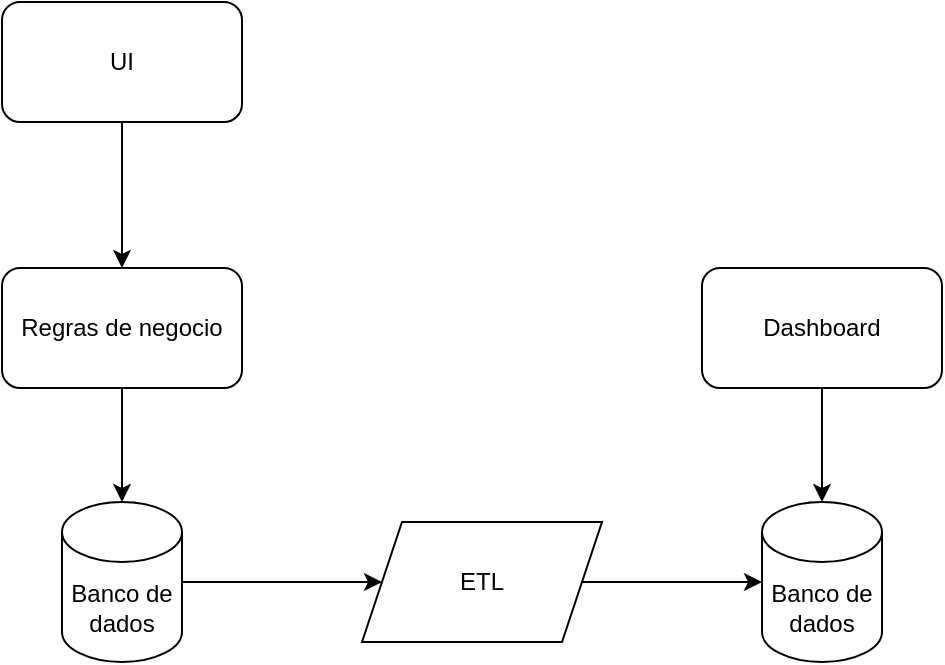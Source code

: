 <mxfile version="24.7.6" pages="5">
  <diagram name="Arquitetura MVA" id="5bNg66d_1KP1N2v1PFEV">
    <mxGraphModel dx="794" dy="832" grid="1" gridSize="10" guides="1" tooltips="1" connect="1" arrows="1" fold="1" page="1" pageScale="1" pageWidth="827" pageHeight="1169" math="0" shadow="0">
      <root>
        <mxCell id="0" />
        <mxCell id="1" parent="0" />
        <mxCell id="gMa93IN4ott24moZanHI-3" value="" style="edgeStyle=orthogonalEdgeStyle;rounded=0;orthogonalLoop=1;jettySize=auto;html=1;" parent="1" source="gMa93IN4ott24moZanHI-1" target="gMa93IN4ott24moZanHI-2" edge="1">
          <mxGeometry relative="1" as="geometry" />
        </mxCell>
        <mxCell id="gMa93IN4ott24moZanHI-1" value="UI" style="rounded=1;whiteSpace=wrap;html=1;" parent="1" vertex="1">
          <mxGeometry x="80" y="400" width="120" height="60" as="geometry" />
        </mxCell>
        <mxCell id="gMa93IN4ott24moZanHI-2" value="Regras de negocio" style="rounded=1;whiteSpace=wrap;html=1;" parent="1" vertex="1">
          <mxGeometry x="80" y="533" width="120" height="60" as="geometry" />
        </mxCell>
        <mxCell id="gMa93IN4ott24moZanHI-7" style="edgeStyle=orthogonalEdgeStyle;rounded=0;orthogonalLoop=1;jettySize=auto;html=1;entryX=0;entryY=0.5;entryDx=0;entryDy=0;" parent="1" source="gMa93IN4ott24moZanHI-4" target="gMa93IN4ott24moZanHI-6" edge="1">
          <mxGeometry relative="1" as="geometry" />
        </mxCell>
        <mxCell id="gMa93IN4ott24moZanHI-4" value="Banco de dados" style="shape=cylinder3;whiteSpace=wrap;html=1;boundedLbl=1;backgroundOutline=1;size=15;" parent="1" vertex="1">
          <mxGeometry x="110" y="650" width="60" height="80" as="geometry" />
        </mxCell>
        <mxCell id="gMa93IN4ott24moZanHI-5" style="edgeStyle=orthogonalEdgeStyle;rounded=0;orthogonalLoop=1;jettySize=auto;html=1;entryX=0.5;entryY=0;entryDx=0;entryDy=0;entryPerimeter=0;" parent="1" source="gMa93IN4ott24moZanHI-2" target="gMa93IN4ott24moZanHI-4" edge="1">
          <mxGeometry relative="1" as="geometry" />
        </mxCell>
        <mxCell id="gMa93IN4ott24moZanHI-6" value="ETL" style="shape=parallelogram;perimeter=parallelogramPerimeter;whiteSpace=wrap;html=1;fixedSize=1;" parent="1" vertex="1">
          <mxGeometry x="260" y="660" width="120" height="60" as="geometry" />
        </mxCell>
        <mxCell id="gMa93IN4ott24moZanHI-8" value="Banco de dados" style="shape=cylinder3;whiteSpace=wrap;html=1;boundedLbl=1;backgroundOutline=1;size=15;" parent="1" vertex="1">
          <mxGeometry x="460" y="650" width="60" height="80" as="geometry" />
        </mxCell>
        <mxCell id="gMa93IN4ott24moZanHI-9" style="edgeStyle=orthogonalEdgeStyle;rounded=0;orthogonalLoop=1;jettySize=auto;html=1;entryX=0;entryY=0.5;entryDx=0;entryDy=0;entryPerimeter=0;" parent="1" source="gMa93IN4ott24moZanHI-6" target="gMa93IN4ott24moZanHI-8" edge="1">
          <mxGeometry relative="1" as="geometry" />
        </mxCell>
        <mxCell id="gMa93IN4ott24moZanHI-10" value="Dashboard" style="rounded=1;whiteSpace=wrap;html=1;" parent="1" vertex="1">
          <mxGeometry x="430" y="533" width="120" height="60" as="geometry" />
        </mxCell>
        <mxCell id="gMa93IN4ott24moZanHI-11" style="edgeStyle=orthogonalEdgeStyle;rounded=0;orthogonalLoop=1;jettySize=auto;html=1;entryX=0.5;entryY=0;entryDx=0;entryDy=0;entryPerimeter=0;" parent="1" source="gMa93IN4ott24moZanHI-10" target="gMa93IN4ott24moZanHI-8" edge="1">
          <mxGeometry relative="1" as="geometry" />
        </mxCell>
      </root>
    </mxGraphModel>
  </diagram>
  <diagram id="0597qY3Wx5wdcDHik8IY" name="Arquitetura_solucao">
    <mxGraphModel dx="4284" dy="1402" grid="1" gridSize="10" guides="1" tooltips="1" connect="1" arrows="1" fold="1" page="1" pageScale="1" pageWidth="827" pageHeight="1169" math="0" shadow="0">
      <root>
        <mxCell id="0" />
        <mxCell id="1" parent="0" />
        <mxCell id="30Ih9qKEzhyv6yik6POB-4" style="edgeStyle=orthogonalEdgeStyle;rounded=0;orthogonalLoop=1;jettySize=auto;html=1;entryX=0.5;entryY=1;entryDx=0;entryDy=0;" edge="1" parent="1" source="PYqQQjlrAeIdo_GwGyhP-2" target="whmhVr6h3UjvI8QpkSyX-1">
          <mxGeometry relative="1" as="geometry" />
        </mxCell>
        <mxCell id="30Ih9qKEzhyv6yik6POB-5" style="edgeStyle=orthogonalEdgeStyle;rounded=0;orthogonalLoop=1;jettySize=auto;html=1;entryX=0.25;entryY=0;entryDx=0;entryDy=0;" edge="1" parent="1" source="PYqQQjlrAeIdo_GwGyhP-2" target="PYqQQjlrAeIdo_GwGyhP-13">
          <mxGeometry relative="1" as="geometry">
            <Array as="points">
              <mxPoint x="-280" y="440" />
              <mxPoint x="-280" y="440" />
            </Array>
          </mxGeometry>
        </mxCell>
        <mxCell id="30Ih9qKEzhyv6yik6POB-7" value="/api" style="edgeLabel;html=1;align=center;verticalAlign=middle;resizable=0;points=[];" vertex="1" connectable="0" parent="30Ih9qKEzhyv6yik6POB-5">
          <mxGeometry x="-0.518" y="1" relative="1" as="geometry">
            <mxPoint as="offset" />
          </mxGeometry>
        </mxCell>
        <mxCell id="PYqQQjlrAeIdo_GwGyhP-2" value="Web APP" style="rounded=1;whiteSpace=wrap;html=1;" parent="1" vertex="1">
          <mxGeometry x="-310" y="350" width="120" height="60" as="geometry" />
        </mxCell>
        <mxCell id="PYqQQjlrAeIdo_GwGyhP-3" value="Backend" style="rounded=1;whiteSpace=wrap;html=1;" parent="1" vertex="1">
          <mxGeometry x="80" y="533" width="120" height="60" as="geometry" />
        </mxCell>
        <mxCell id="PYqQQjlrAeIdo_GwGyhP-4" style="edgeStyle=orthogonalEdgeStyle;rounded=0;orthogonalLoop=1;jettySize=auto;html=1;entryX=0;entryY=0.5;entryDx=0;entryDy=0;" parent="1" source="PYqQQjlrAeIdo_GwGyhP-5" target="PYqQQjlrAeIdo_GwGyhP-7" edge="1">
          <mxGeometry relative="1" as="geometry" />
        </mxCell>
        <mxCell id="PYqQQjlrAeIdo_GwGyhP-5" value="Banco de dados" style="shape=cylinder3;whiteSpace=wrap;html=1;boundedLbl=1;backgroundOutline=1;size=15;" parent="1" vertex="1">
          <mxGeometry x="110" y="650" width="60" height="80" as="geometry" />
        </mxCell>
        <mxCell id="PYqQQjlrAeIdo_GwGyhP-6" style="edgeStyle=orthogonalEdgeStyle;rounded=0;orthogonalLoop=1;jettySize=auto;html=1;entryX=0.5;entryY=0;entryDx=0;entryDy=0;entryPerimeter=0;" parent="1" source="PYqQQjlrAeIdo_GwGyhP-3" target="PYqQQjlrAeIdo_GwGyhP-5" edge="1">
          <mxGeometry relative="1" as="geometry" />
        </mxCell>
        <mxCell id="PYqQQjlrAeIdo_GwGyhP-7" value="ETL" style="shape=parallelogram;perimeter=parallelogramPerimeter;whiteSpace=wrap;html=1;fixedSize=1;" parent="1" vertex="1">
          <mxGeometry x="260" y="660" width="120" height="60" as="geometry" />
        </mxCell>
        <mxCell id="PYqQQjlrAeIdo_GwGyhP-8" value="Banco de dados" style="shape=cylinder3;whiteSpace=wrap;html=1;boundedLbl=1;backgroundOutline=1;size=15;" parent="1" vertex="1">
          <mxGeometry x="460" y="650" width="60" height="80" as="geometry" />
        </mxCell>
        <mxCell id="PYqQQjlrAeIdo_GwGyhP-9" style="edgeStyle=orthogonalEdgeStyle;rounded=0;orthogonalLoop=1;jettySize=auto;html=1;entryX=0;entryY=0.5;entryDx=0;entryDy=0;entryPerimeter=0;" parent="1" source="PYqQQjlrAeIdo_GwGyhP-7" target="PYqQQjlrAeIdo_GwGyhP-8" edge="1">
          <mxGeometry relative="1" as="geometry" />
        </mxCell>
        <mxCell id="PYqQQjlrAeIdo_GwGyhP-10" value="Dashboard" style="rounded=1;whiteSpace=wrap;html=1;" parent="1" vertex="1">
          <mxGeometry x="430" y="533" width="120" height="60" as="geometry" />
        </mxCell>
        <mxCell id="PYqQQjlrAeIdo_GwGyhP-11" style="edgeStyle=orthogonalEdgeStyle;rounded=0;orthogonalLoop=1;jettySize=auto;html=1;entryX=0.5;entryY=0;entryDx=0;entryDy=0;entryPerimeter=0;" parent="1" source="PYqQQjlrAeIdo_GwGyhP-10" target="PYqQQjlrAeIdo_GwGyhP-8" edge="1">
          <mxGeometry relative="1" as="geometry" />
        </mxCell>
        <mxCell id="30Ih9qKEzhyv6yik6POB-8" style="edgeStyle=orthogonalEdgeStyle;rounded=0;orthogonalLoop=1;jettySize=auto;html=1;entryX=0;entryY=0.5;entryDx=0;entryDy=0;" edge="1" parent="1" source="PYqQQjlrAeIdo_GwGyhP-12" target="PYqQQjlrAeIdo_GwGyhP-3">
          <mxGeometry relative="1" as="geometry" />
        </mxCell>
        <mxCell id="PYqQQjlrAeIdo_GwGyhP-12" value="API Gateway" style="rounded=1;whiteSpace=wrap;html=1;" parent="1" vertex="1">
          <mxGeometry x="-120" y="533" width="120" height="60" as="geometry" />
        </mxCell>
        <mxCell id="PYqQQjlrAeIdo_GwGyhP-18" style="edgeStyle=orthogonalEdgeStyle;rounded=0;orthogonalLoop=1;jettySize=auto;html=1;entryX=0;entryY=0.5;entryDx=0;entryDy=0;" parent="1" source="PYqQQjlrAeIdo_GwGyhP-13" target="PYqQQjlrAeIdo_GwGyhP-12" edge="1">
          <mxGeometry relative="1" as="geometry" />
        </mxCell>
        <mxCell id="whmhVr6h3UjvI8QpkSyX-5" value="" style="edgeStyle=orthogonalEdgeStyle;rounded=0;orthogonalLoop=1;jettySize=auto;html=1;startArrow=classic;startFill=1;endArrow=none;endFill=0;" edge="1" parent="1" source="PYqQQjlrAeIdo_GwGyhP-13" target="whmhVr6h3UjvI8QpkSyX-4">
          <mxGeometry relative="1" as="geometry" />
        </mxCell>
        <mxCell id="30Ih9qKEzhyv6yik6POB-3" style="edgeStyle=orthogonalEdgeStyle;rounded=0;orthogonalLoop=1;jettySize=auto;html=1;entryX=0.5;entryY=1;entryDx=0;entryDy=0;" edge="1" parent="1" source="PYqQQjlrAeIdo_GwGyhP-13" target="PYqQQjlrAeIdo_GwGyhP-2">
          <mxGeometry relative="1" as="geometry" />
        </mxCell>
        <mxCell id="30Ih9qKEzhyv6yik6POB-6" value="/index" style="edgeLabel;html=1;align=center;verticalAlign=middle;resizable=0;points=[];" vertex="1" connectable="0" parent="30Ih9qKEzhyv6yik6POB-3">
          <mxGeometry x="-0.16" y="2" relative="1" as="geometry">
            <mxPoint as="offset" />
          </mxGeometry>
        </mxCell>
        <mxCell id="PYqQQjlrAeIdo_GwGyhP-13" value="CDN" style="rounded=1;whiteSpace=wrap;html=1;" parent="1" vertex="1">
          <mxGeometry x="-310" y="533" width="120" height="60" as="geometry" />
        </mxCell>
        <mxCell id="PYqQQjlrAeIdo_GwGyhP-22" value="Pag Estática" style="shape=cylinder3;whiteSpace=wrap;html=1;boundedLbl=1;backgroundOutline=1;size=15;" parent="1" vertex="1">
          <mxGeometry x="-210" y="330" width="60" height="80" as="geometry" />
        </mxCell>
        <mxCell id="whmhVr6h3UjvI8QpkSyX-1" value="OAM" style="rounded=1;whiteSpace=wrap;html=1;" vertex="1" parent="1">
          <mxGeometry x="-310" y="200" width="120" height="60" as="geometry" />
        </mxCell>
        <mxCell id="whmhVr6h3UjvI8QpkSyX-3" value="" style="sketch=0;outlineConnect=0;fontColor=#232F3E;gradientColor=none;fillColor=#232F3D;strokeColor=none;dashed=0;verticalLabelPosition=bottom;verticalAlign=top;align=center;html=1;fontSize=12;fontStyle=0;aspect=fixed;pointerEvents=1;shape=mxgraph.aws4.user;" vertex="1" parent="1">
          <mxGeometry x="-750" y="524" width="78" height="78" as="geometry" />
        </mxCell>
        <mxCell id="whmhVr6h3UjvI8QpkSyX-4" value="DNS" style="whiteSpace=wrap;html=1;rounded=1;" vertex="1" parent="1">
          <mxGeometry x="-510" y="533" width="120" height="60" as="geometry" />
        </mxCell>
        <mxCell id="whmhVr6h3UjvI8QpkSyX-7" value="" style="sketch=0;pointerEvents=1;shadow=0;dashed=0;html=1;strokeColor=none;fillColor=#232F3D;labelPosition=center;verticalLabelPosition=bottom;verticalAlign=top;outlineConnect=0;align=center;shape=mxgraph.office.devices.lcd_monitor;" vertex="1" parent="1">
          <mxGeometry x="-678" y="563" width="48" height="39" as="geometry" />
        </mxCell>
        <mxCell id="whmhVr6h3UjvI8QpkSyX-8" value="" style="endArrow=classic;html=1;rounded=0;entryX=0;entryY=0.498;entryDx=0;entryDy=0;entryPerimeter=0;" edge="1" parent="1" target="whmhVr6h3UjvI8QpkSyX-4">
          <mxGeometry width="50" height="50" relative="1" as="geometry">
            <mxPoint x="-632" y="563" as="sourcePoint" />
            <mxPoint x="-522" y="563" as="targetPoint" />
          </mxGeometry>
        </mxCell>
      </root>
    </mxGraphModel>
  </diagram>
  <diagram id="jjgsl77CrhhyskahdPDM" name="Arquitetura Tecnologia">
    <mxGraphModel dx="5111" dy="2571" grid="1" gridSize="10" guides="1" tooltips="1" connect="1" arrows="1" fold="1" page="1" pageScale="1" pageWidth="827" pageHeight="1169" math="0" shadow="0">
      <root>
        <mxCell id="0" />
        <mxCell id="1" parent="0" />
        <mxCell id="0eNNnOCSaVzzOWmKwxxG-2" value="" style="rounded=1;whiteSpace=wrap;html=1;fillColor=none;" vertex="1" parent="1">
          <mxGeometry x="-530" y="-260" width="1160" height="960" as="geometry" />
        </mxCell>
        <mxCell id="0eNNnOCSaVzzOWmKwxxG-5" value="" style="rounded=1;whiteSpace=wrap;html=1;fillColor=none;dashed=1;strokeColor=#6c8ebf;" vertex="1" parent="1">
          <mxGeometry x="129" y="96" width="450" height="250" as="geometry" />
        </mxCell>
        <mxCell id="0eNNnOCSaVzzOWmKwxxG-6" value="" style="rounded=1;whiteSpace=wrap;html=1;fillColor=none;dashed=1;strokeColor=#6c8ebf;" vertex="1" parent="1">
          <mxGeometry x="-265" y="125" width="190" height="210" as="geometry" />
        </mxCell>
        <mxCell id="0eNNnOCSaVzzOWmKwxxG-7" value="vnet" style="text;html=1;align=center;verticalAlign=middle;whiteSpace=wrap;rounded=0;" vertex="1" parent="1">
          <mxGeometry x="-197.5" y="139" width="60" height="30" as="geometry" />
        </mxCell>
        <mxCell id="0eNNnOCSaVzzOWmKwxxG-8" value="" style="rounded=1;whiteSpace=wrap;html=1;fillColor=none;dashed=1;strokeColor=#6c8ebf;" vertex="1" parent="1">
          <mxGeometry x="-262.5" y="-127.5" width="190" height="210" as="geometry" />
        </mxCell>
        <mxCell id="0eNNnOCSaVzzOWmKwxxG-10" value="" style="rounded=1;whiteSpace=wrap;html=1;fillColor=#e1d5e7;strokeColor=#9673a6;sketch=1;curveFitting=1;jiggle=2;" vertex="1" parent="1">
          <mxGeometry x="207" y="172" width="240" height="130" as="geometry" />
        </mxCell>
        <mxCell id="0eNNnOCSaVzzOWmKwxxG-11" style="edgeStyle=orthogonalEdgeStyle;rounded=0;orthogonalLoop=1;jettySize=auto;html=1;entryX=0;entryY=0.5;entryDx=0;entryDy=0;" edge="1" parent="1" source="0eNNnOCSaVzzOWmKwxxG-12" target="0eNNnOCSaVzzOWmKwxxG-83">
          <mxGeometry relative="1" as="geometry" />
        </mxCell>
        <mxCell id="0eNNnOCSaVzzOWmKwxxG-12" value="" style="html=1;verticalLabelPosition=bottom;align=center;labelBackgroundColor=#ffffff;verticalAlign=top;strokeWidth=2;strokeColor=#000000;shadow=0;dashed=0;shape=mxgraph.ios7.icons.monitor;sketch=1;curveFitting=1;jiggle=2;" vertex="1" parent="1">
          <mxGeometry x="-872" y="217.5" width="50" height="40" as="geometry" />
        </mxCell>
        <mxCell id="0eNNnOCSaVzzOWmKwxxG-19" value="OMB Backend" style="rounded=1;whiteSpace=wrap;html=1;sketch=1;curveFitting=1;jiggle=2;aspect=fixed;" vertex="1" parent="1">
          <mxGeometry x="288.68" y="222" width="78.32" height="47" as="geometry" />
        </mxCell>
        <mxCell id="0eNNnOCSaVzzOWmKwxxG-54" value="" style="shape=actor;whiteSpace=wrap;html=1;sketch=1;curveFitting=1;jiggle=2;" vertex="1" parent="1">
          <mxGeometry x="-902" y="200" width="40" height="60" as="geometry" />
        </mxCell>
        <mxCell id="0eNNnOCSaVzzOWmKwxxG-60" style="edgeStyle=orthogonalEdgeStyle;rounded=0;orthogonalLoop=1;jettySize=auto;html=1;" edge="1" parent="1" source="0eNNnOCSaVzzOWmKwxxG-19" target="31UCJPqAOK6WNEByHfiC-1">
          <mxGeometry relative="1" as="geometry">
            <mxPoint x="499.021" y="245.503" as="targetPoint" />
          </mxGeometry>
        </mxCell>
        <mxCell id="0eNNnOCSaVzzOWmKwxxG-67" value="" style="image;aspect=fixed;html=1;points=[];align=center;fontSize=12;image=img/lib/azure2/compute/Kubernetes_Services.svg;" vertex="1" parent="1">
          <mxGeometry x="129" y="166" width="68" height="60" as="geometry" />
        </mxCell>
        <mxCell id="0eNNnOCSaVzzOWmKwxxG-68" value="aks-ms" style="text;html=1;align=center;verticalAlign=middle;whiteSpace=wrap;rounded=0;fontStyle=1" vertex="1" parent="1">
          <mxGeometry x="270" y="172" width="72" height="30" as="geometry" />
        </mxCell>
        <mxCell id="0eNNnOCSaVzzOWmKwxxG-73" style="edgeStyle=orthogonalEdgeStyle;rounded=0;orthogonalLoop=1;jettySize=auto;html=1;entryX=0;entryY=0.5;entryDx=0;entryDy=0;sketch=1;curveFitting=1;jiggle=2;" edge="1" parent="1" source="0eNNnOCSaVzzOWmKwxxG-74" target="0eNNnOCSaVzzOWmKwxxG-10">
          <mxGeometry relative="1" as="geometry">
            <Array as="points">
              <mxPoint x="207" y="231" />
            </Array>
          </mxGeometry>
        </mxCell>
        <mxCell id="0eNNnOCSaVzzOWmKwxxG-74" value="APIM" style="image;aspect=fixed;html=1;points=[];align=center;fontSize=12;image=img/lib/azure2/app_services/API_Management_Services.svg;" vertex="1" parent="1">
          <mxGeometry x="-200" y="201" width="65" height="60" as="geometry" />
        </mxCell>
        <mxCell id="0eNNnOCSaVzzOWmKwxxG-75" value="&lt;span style=&quot;text-wrap: wrap; background-color: rgb(251, 251, 251);&quot;&gt;Web&lt;/span&gt;" style="image;sketch=0;aspect=fixed;html=1;points=[];align=center;fontSize=12;image=img/lib/mscae/BlobBlock.svg;" vertex="1" parent="1">
          <mxGeometry x="-201.43" y="-67.5" width="67.86" height="57" as="geometry" />
        </mxCell>
        <mxCell id="0eNNnOCSaVzzOWmKwxxG-77" value="vnet" style="text;html=1;align=center;verticalAlign=middle;whiteSpace=wrap;rounded=0;" vertex="1" parent="1">
          <mxGeometry x="-201.43" y="-122.5" width="60" height="30" as="geometry" />
        </mxCell>
        <mxCell id="0eNNnOCSaVzzOWmKwxxG-78" value="Oauth" style="image;aspect=fixed;html=1;points=[];align=center;fontSize=12;image=img/lib/azure2/identity/Managed_Identities.svg;" vertex="1" parent="1">
          <mxGeometry x="-520" y="354" width="68" height="66" as="geometry" />
        </mxCell>
        <mxCell id="0eNNnOCSaVzzOWmKwxxG-80" value="" style="shape=image;verticalLabelPosition=bottom;labelBackgroundColor=default;verticalAlign=top;aspect=fixed;imageAspect=0;image=https://www.svgrepo.com/show/353464/azure.svg;" vertex="1" parent="1">
          <mxGeometry x="40" y="-250" width="80" height="80" as="geometry" />
        </mxCell>
        <mxCell id="0eNNnOCSaVzzOWmKwxxG-81" value="Cliente" style="text;html=1;align=center;verticalAlign=middle;whiteSpace=wrap;rounded=0;" vertex="1" parent="1">
          <mxGeometry x="-885" y="267" width="60" height="30" as="geometry" />
        </mxCell>
        <mxCell id="0eNNnOCSaVzzOWmKwxxG-83" value="" style="shape=image;verticalLabelPosition=bottom;labelBackgroundColor=default;verticalAlign=top;aspect=fixed;imageAspect=0;image=https://journeyofthegeekcom.files.wordpress.com/2019/11/azure-dns.png;" vertex="1" parent="1">
          <mxGeometry x="-600" y="216" width="42" height="42" as="geometry" />
        </mxCell>
        <mxCell id="0eNNnOCSaVzzOWmKwxxG-84" style="edgeStyle=orthogonalEdgeStyle;rounded=0;orthogonalLoop=1;jettySize=auto;html=1;sketch=1;curveFitting=1;jiggle=2;" edge="1" parent="1" target="0eNNnOCSaVzzOWmKwxxG-75">
          <mxGeometry relative="1" as="geometry">
            <mxPoint x="-167" y="210" as="sourcePoint" />
          </mxGeometry>
        </mxCell>
        <mxCell id="0eNNnOCSaVzzOWmKwxxG-85" value="Front Door" style="image;aspect=fixed;html=1;points=[];align=center;fontSize=12;image=img/lib/azure2/networking/Front_Doors.svg;" vertex="1" parent="1">
          <mxGeometry x="-430" y="206.5" width="68" height="60" as="geometry" />
        </mxCell>
        <mxCell id="0eNNnOCSaVzzOWmKwxxG-86" style="edgeStyle=orthogonalEdgeStyle;rounded=0;orthogonalLoop=1;jettySize=auto;html=1;entryX=0.036;entryY=0.514;entryDx=0;entryDy=0;entryPerimeter=0;sketch=1;curveFitting=1;jiggle=2;" edge="1" parent="1" source="0eNNnOCSaVzzOWmKwxxG-83" target="0eNNnOCSaVzzOWmKwxxG-85">
          <mxGeometry relative="1" as="geometry" />
        </mxCell>
        <mxCell id="0eNNnOCSaVzzOWmKwxxG-87" style="edgeStyle=orthogonalEdgeStyle;rounded=0;orthogonalLoop=1;jettySize=auto;html=1;entryX=0.03;entryY=0.585;entryDx=0;entryDy=0;entryPerimeter=0;sketch=1;curveFitting=1;jiggle=2;" edge="1" parent="1" source="0eNNnOCSaVzzOWmKwxxG-85" target="0eNNnOCSaVzzOWmKwxxG-74">
          <mxGeometry relative="1" as="geometry" />
        </mxCell>
        <mxCell id="0eNNnOCSaVzzOWmKwxxG-92" value="Monitor" style="image;aspect=fixed;html=1;points=[];align=center;fontSize=12;image=img/lib/azure2/management_governance/Monitor.svg;" vertex="1" parent="1">
          <mxGeometry x="-520" y="460" width="64" height="64" as="geometry" />
        </mxCell>
        <mxCell id="0eNNnOCSaVzzOWmKwxxG-93" value="" style="rounded=0;whiteSpace=wrap;html=1;gradientColor=none;" vertex="1" parent="1">
          <mxGeometry x="680" y="-80" width="470" height="630" as="geometry" />
        </mxCell>
        <mxCell id="0eNNnOCSaVzzOWmKwxxG-94" value="" style="group" vertex="1" connectable="0" parent="1">
          <mxGeometry x="716" y="-40" width="70" height="42.5" as="geometry" />
        </mxCell>
        <mxCell id="0eNNnOCSaVzzOWmKwxxG-95" value="" style="rounded=1;whiteSpace=wrap;html=1;fillColor=none;dashed=1;strokeColor=#6c8ebf;" vertex="1" parent="0eNNnOCSaVzzOWmKwxxG-94">
          <mxGeometry width="70" height="42.5" as="geometry" />
        </mxCell>
        <mxCell id="0eNNnOCSaVzzOWmKwxxG-96" value="vnet" style="text;html=1;align=center;verticalAlign=middle;whiteSpace=wrap;rounded=0;" vertex="1" parent="0eNNnOCSaVzzOWmKwxxG-94">
          <mxGeometry x="5" y="7.5" width="60" height="30" as="geometry" />
        </mxCell>
        <mxCell id="0eNNnOCSaVzzOWmKwxxG-97" value="Virtual Network: Redes virtuais no Azure que isolam e protegem diferentes componentes do sistema." style="text;html=1;align=center;verticalAlign=middle;whiteSpace=wrap;rounded=0;" vertex="1" parent="1">
          <mxGeometry x="820" y="-33" width="280" height="30" as="geometry" />
        </mxCell>
        <mxCell id="0eNNnOCSaVzzOWmKwxxG-99" value="AKS" style="image;aspect=fixed;html=1;points=[];align=center;fontSize=12;image=img/lib/azure2/compute/Kubernetes_Services.svg;" vertex="1" parent="1">
          <mxGeometry x="733.2" y="16" width="47.6" height="42" as="geometry" />
        </mxCell>
        <mxCell id="0eNNnOCSaVzzOWmKwxxG-101" value="Front Door" style="image;aspect=fixed;html=1;points=[];align=center;fontSize=12;image=img/lib/azure2/networking/Front_Doors.svg;" vertex="1" parent="1">
          <mxGeometry x="735.46" y="280" width="45.34" height="40" as="geometry" />
        </mxCell>
        <mxCell id="0eNNnOCSaVzzOWmKwxxG-102" value="Oauth" style="image;aspect=fixed;html=1;points=[];align=center;fontSize=12;image=img/lib/azure2/identity/Managed_Identities.svg;" vertex="1" parent="1">
          <mxGeometry x="731.76" y="187" width="50.48" height="49" as="geometry" />
        </mxCell>
        <mxCell id="0eNNnOCSaVzzOWmKwxxG-103" value="Monitor" style="image;aspect=fixed;html=1;points=[];align=center;fontSize=12;image=img/lib/azure2/management_governance/Monitor.svg;" vertex="1" parent="1">
          <mxGeometry x="733.2" y="360" width="47" height="47" as="geometry" />
        </mxCell>
        <mxCell id="0eNNnOCSaVzzOWmKwxxG-104" value="APIM" style="image;aspect=fixed;html=1;points=[];align=center;fontSize=12;image=img/lib/azure2/app_services/API_Management_Services.svg;" vertex="1" parent="1">
          <mxGeometry x="733.76" y="450" width="48.75" height="45" as="geometry" />
        </mxCell>
        <mxCell id="0eNNnOCSaVzzOWmKwxxG-105" value="&lt;span style=&quot;text-wrap: wrap; background-color: rgb(251, 251, 251);&quot;&gt;Blob Storage&lt;/span&gt;" style="image;sketch=0;aspect=fixed;html=1;points=[];align=center;fontSize=12;image=img/lib/mscae/BlobBlock.svg;" vertex="1" parent="1">
          <mxGeometry x="735.46" y="96" width="47.62" height="40" as="geometry" />
        </mxCell>
        <mxCell id="0eNNnOCSaVzzOWmKwxxG-106" value="Azure API Management: Serviço de gerenciamento de APIs que expõe e protege as APIs para os clientes." style="text;html=1;align=center;verticalAlign=middle;whiteSpace=wrap;rounded=0;" vertex="1" parent="1">
          <mxGeometry x="820" y="465" width="290" height="30" as="geometry" />
        </mxCell>
        <mxCell id="0eNNnOCSaVzzOWmKwxxG-107" value="Serviço do Azure que distribui o tráfego e fornece alta disponibilidade." style="text;html=1;align=center;verticalAlign=middle;whiteSpace=wrap;rounded=0;" vertex="1" parent="1">
          <mxGeometry x="830" y="304" width="280" height="30" as="geometry" />
        </mxCell>
        <mxCell id="0eNNnOCSaVzzOWmKwxxG-108" value="Protocolo utilizado para autenticação segura dos usuários." style="text;html=1;align=center;verticalAlign=middle;whiteSpace=wrap;rounded=0;" vertex="1" parent="1">
          <mxGeometry x="810" y="202" width="290" height="30" as="geometry" />
        </mxCell>
        <mxCell id="0eNNnOCSaVzzOWmKwxxG-109" value="Serviço de monitoramento e análise que coleta métricas e logs para garantir a saúde e o desempenho dos aplicativos e da infraestrutura." style="text;html=1;align=center;verticalAlign=middle;whiteSpace=wrap;rounded=0;" vertex="1" parent="1">
          <mxGeometry x="830" y="377" width="280" height="30" as="geometry" />
        </mxCell>
        <mxCell id="0eNNnOCSaVzzOWmKwxxG-110" value="Azure Kubernetes Service: Cluster de Kubernetes no Azure." style="text;html=1;align=center;verticalAlign=middle;whiteSpace=wrap;rounded=0;" vertex="1" parent="1">
          <mxGeometry x="810" y="28" width="310" height="30" as="geometry" />
        </mxCell>
        <mxCell id="0eNNnOCSaVzzOWmKwxxG-111" value="Storage onde o site está de forma estatica." style="text;html=1;align=center;verticalAlign=middle;whiteSpace=wrap;rounded=0;" vertex="1" parent="1">
          <mxGeometry x="833.7" y="111" width="290" height="30" as="geometry" />
        </mxCell>
        <mxCell id="31UCJPqAOK6WNEByHfiC-1" value="Banco de dados" style="image;aspect=fixed;html=1;points=[];align=center;fontSize=12;image=img/lib/azure2/databases/Azure_Database_PostgreSQL_Server.svg;" vertex="1" parent="1">
          <mxGeometry x="303" y="431" width="48" height="64" as="geometry" />
        </mxCell>
      </root>
    </mxGraphModel>
  </diagram>
  <diagram name="Arquitetura MVA" id="Rg-FuNA3atj96rcHJv9B">
    <mxGraphModel dx="794" dy="832" grid="1" gridSize="10" guides="1" tooltips="1" connect="1" arrows="1" fold="1" page="1" pageScale="1" pageWidth="827" pageHeight="1169" math="0" shadow="0">
      <root>
        <mxCell id="0" />
        <mxCell id="1" parent="0" />
        <mxCell id="gMa93IN4ott24moZanHI-3" value="" style="edgeStyle=orthogonalEdgeStyle;rounded=0;orthogonalLoop=1;jettySize=auto;html=1;" parent="1" source="gMa93IN4ott24moZanHI-1" target="gMa93IN4ott24moZanHI-2" edge="1">
          <mxGeometry relative="1" as="geometry" />
        </mxCell>
        <mxCell id="gMa93IN4ott24moZanHI-1" value="UI" style="rounded=1;whiteSpace=wrap;html=1;" parent="1" vertex="1">
          <mxGeometry x="80" y="400" width="120" height="60" as="geometry" />
        </mxCell>
        <mxCell id="gMa93IN4ott24moZanHI-2" value="Regras de negocio" style="rounded=1;whiteSpace=wrap;html=1;" parent="1" vertex="1">
          <mxGeometry x="80" y="533" width="120" height="60" as="geometry" />
        </mxCell>
        <mxCell id="gMa93IN4ott24moZanHI-7" style="edgeStyle=orthogonalEdgeStyle;rounded=0;orthogonalLoop=1;jettySize=auto;html=1;entryX=0;entryY=0.5;entryDx=0;entryDy=0;" parent="1" source="gMa93IN4ott24moZanHI-4" target="gMa93IN4ott24moZanHI-6" edge="1">
          <mxGeometry relative="1" as="geometry" />
        </mxCell>
        <mxCell id="gMa93IN4ott24moZanHI-4" value="Banco de dados" style="shape=cylinder3;whiteSpace=wrap;html=1;boundedLbl=1;backgroundOutline=1;size=15;" parent="1" vertex="1">
          <mxGeometry x="110" y="650" width="60" height="80" as="geometry" />
        </mxCell>
        <mxCell id="gMa93IN4ott24moZanHI-5" style="edgeStyle=orthogonalEdgeStyle;rounded=0;orthogonalLoop=1;jettySize=auto;html=1;entryX=0.5;entryY=0;entryDx=0;entryDy=0;entryPerimeter=0;" parent="1" source="gMa93IN4ott24moZanHI-2" target="gMa93IN4ott24moZanHI-4" edge="1">
          <mxGeometry relative="1" as="geometry" />
        </mxCell>
        <mxCell id="gMa93IN4ott24moZanHI-6" value="ETL" style="shape=parallelogram;perimeter=parallelogramPerimeter;whiteSpace=wrap;html=1;fixedSize=1;" parent="1" vertex="1">
          <mxGeometry x="260" y="660" width="120" height="60" as="geometry" />
        </mxCell>
        <mxCell id="gMa93IN4ott24moZanHI-8" value="Banco de dados" style="shape=cylinder3;whiteSpace=wrap;html=1;boundedLbl=1;backgroundOutline=1;size=15;" parent="1" vertex="1">
          <mxGeometry x="460" y="650" width="60" height="80" as="geometry" />
        </mxCell>
        <mxCell id="gMa93IN4ott24moZanHI-9" style="edgeStyle=orthogonalEdgeStyle;rounded=0;orthogonalLoop=1;jettySize=auto;html=1;entryX=0;entryY=0.5;entryDx=0;entryDy=0;entryPerimeter=0;" parent="1" source="gMa93IN4ott24moZanHI-6" target="gMa93IN4ott24moZanHI-8" edge="1">
          <mxGeometry relative="1" as="geometry" />
        </mxCell>
        <mxCell id="gMa93IN4ott24moZanHI-10" value="Dashboard" style="rounded=1;whiteSpace=wrap;html=1;" parent="1" vertex="1">
          <mxGeometry x="430" y="533" width="120" height="60" as="geometry" />
        </mxCell>
        <mxCell id="gMa93IN4ott24moZanHI-11" style="edgeStyle=orthogonalEdgeStyle;rounded=0;orthogonalLoop=1;jettySize=auto;html=1;entryX=0.5;entryY=0;entryDx=0;entryDy=0;entryPerimeter=0;" parent="1" source="gMa93IN4ott24moZanHI-10" target="gMa93IN4ott24moZanHI-8" edge="1">
          <mxGeometry relative="1" as="geometry" />
        </mxCell>
      </root>
    </mxGraphModel>
  </diagram>
  <diagram name="Página-4" id="ymC3jLa-Kgmv-MUcQ39n">
    <mxGraphModel dx="2074" dy="841" grid="1" gridSize="10" guides="1" tooltips="1" connect="1" arrows="1" fold="1" page="1" pageScale="1" pageWidth="827" pageHeight="1169" math="0" shadow="0">
      <root>
        <mxCell id="0" />
        <mxCell id="1" parent="0" />
        <mxCell id="oIufPpqEqsCrAekptpNr-14" value="" style="image;aspect=fixed;html=1;points=[];align=center;fontSize=12;image=img/lib/azure2/databases/Azure_Database_PostgreSQL_Server.svg;" parent="1" vertex="1">
          <mxGeometry x="320" y="930" width="48" height="64" as="geometry" />
        </mxCell>
        <mxCell id="aRRnuDjyTcs-RHtxeJdH-1" value="" style="image;aspect=fixed;html=1;points=[];align=center;fontSize=12;image=img/lib/azure2/analytics/Azure_Databricks.svg;" parent="1" vertex="1">
          <mxGeometry x="480" y="930" width="62.8" height="68" as="geometry" />
        </mxCell>
        <mxCell id="aRRnuDjyTcs-RHtxeJdH-2" style="edgeStyle=orthogonalEdgeStyle;rounded=0;orthogonalLoop=1;jettySize=auto;html=1;entryX=-0.064;entryY=0.471;entryDx=0;entryDy=0;entryPerimeter=0;" parent="1" edge="1">
          <mxGeometry relative="1" as="geometry">
            <mxPoint x="368" y="968.028" as="sourcePoint" />
            <mxPoint x="475.981" y="968.028" as="targetPoint" />
          </mxGeometry>
        </mxCell>
        <mxCell id="aRRnuDjyTcs-RHtxeJdH-4" style="edgeStyle=orthogonalEdgeStyle;rounded=0;orthogonalLoop=1;jettySize=auto;html=1;" parent="1" source="aRRnuDjyTcs-RHtxeJdH-3" edge="1">
          <mxGeometry relative="1" as="geometry">
            <mxPoint x="550" y="960" as="targetPoint" />
          </mxGeometry>
        </mxCell>
        <mxCell id="aRRnuDjyTcs-RHtxeJdH-3" value="" style="image;aspect=fixed;html=1;points=[];align=center;fontSize=12;image=img/lib/azure2/analytics/Power_BI_Embedded.svg;" parent="1" vertex="1">
          <mxGeometry x="660" y="926" width="51" height="68" as="geometry" />
        </mxCell>
        <mxCell id="aRRnuDjyTcs-RHtxeJdH-5" value="ETL" style="text;html=1;align=center;verticalAlign=middle;whiteSpace=wrap;rounded=0;" parent="1" vertex="1">
          <mxGeometry x="390" y="947" width="60" height="30" as="geometry" />
        </mxCell>
        <mxCell id="aRRnuDjyTcs-RHtxeJdH-6" value="Acesso ao Dashboard&lt;div&gt;&lt;br&gt;&lt;/div&gt;" style="text;html=1;align=center;verticalAlign=middle;whiteSpace=wrap;rounded=0;" parent="1" vertex="1">
          <mxGeometry x="580" y="940" width="60" height="30" as="geometry" />
        </mxCell>
      </root>
    </mxGraphModel>
  </diagram>
</mxfile>
